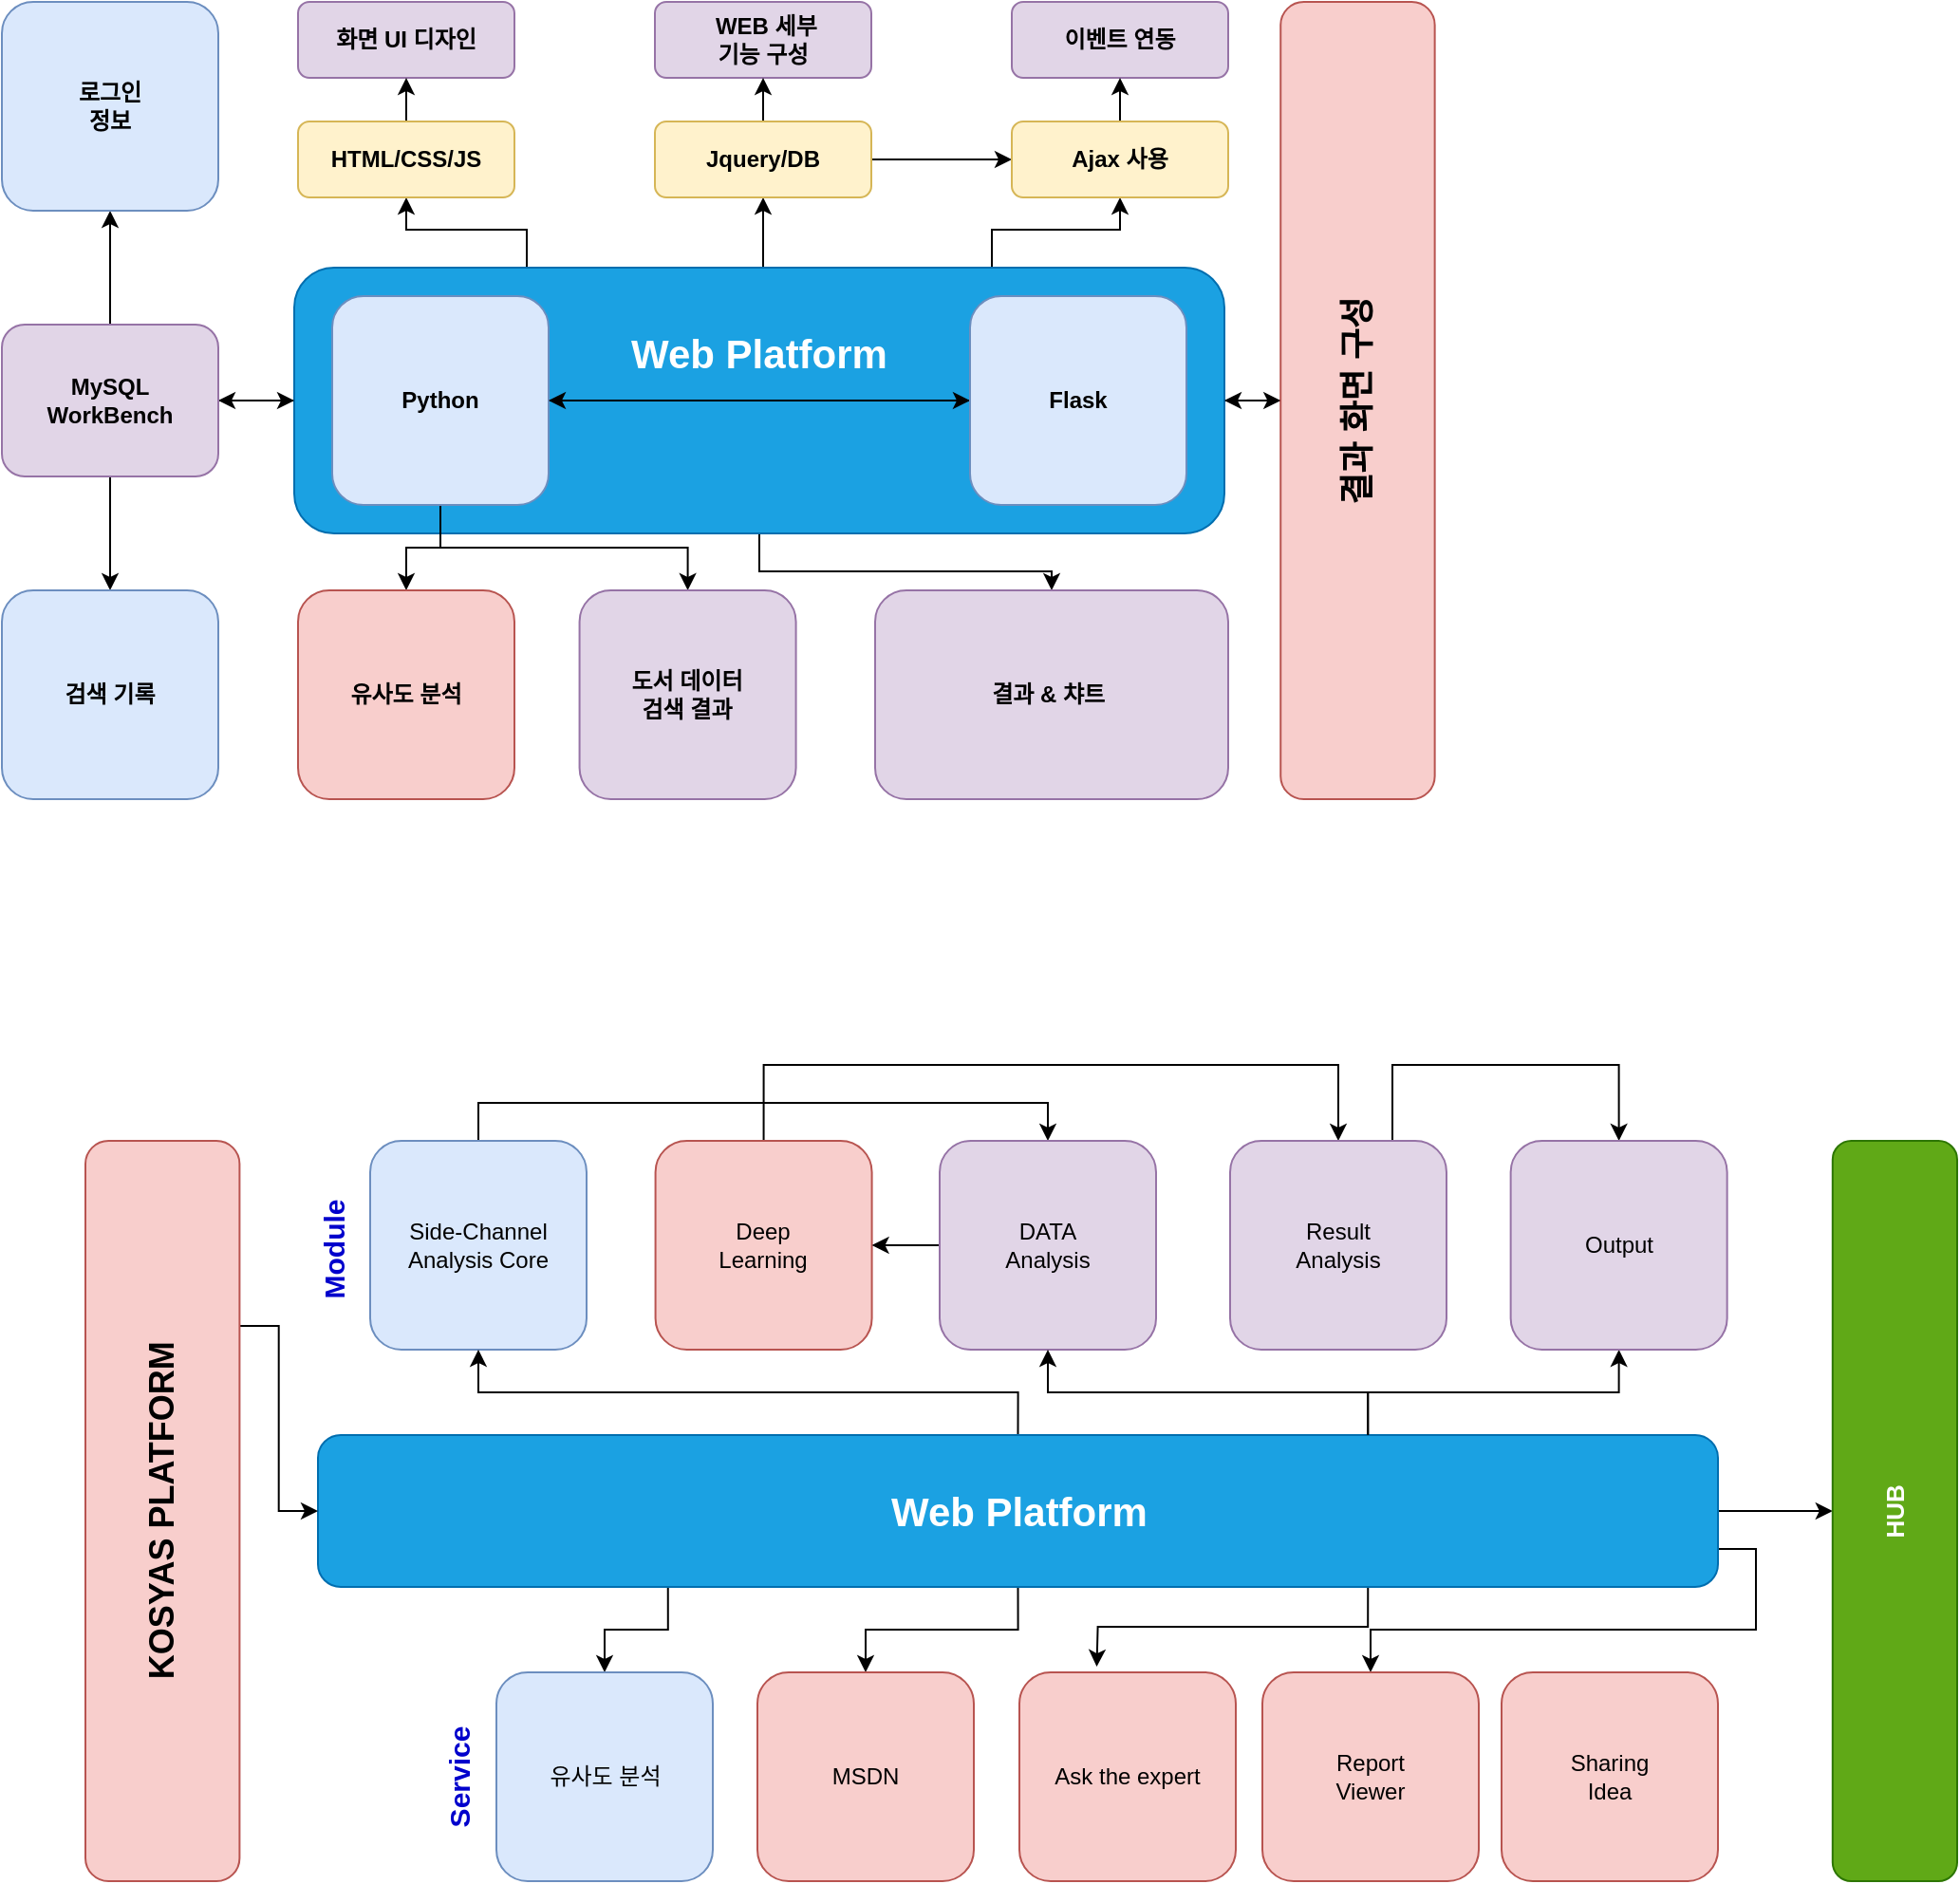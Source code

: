 <mxfile version="15.5.9" type="github">
  <diagram id="Hgf9vLsCcEp-ddHXqjoK" name="Page-1">
    <mxGraphModel dx="1422" dy="-375" grid="1" gridSize="10" guides="1" tooltips="1" connect="1" arrows="1" fold="1" page="1" pageScale="1" pageWidth="827" pageHeight="1169" math="0" shadow="0">
      <root>
        <mxCell id="0" />
        <mxCell id="1" parent="0" />
        <mxCell id="H_KB8hM7glTA4Rqze_tC-1" style="edgeStyle=orthogonalEdgeStyle;rounded=0;orthogonalLoop=1;jettySize=auto;html=1;exitX=0.5;exitY=0;exitDx=0;exitDy=0;entryX=0.5;entryY=0;entryDx=0;entryDy=0;fontSize=15;fontColor=#0000CC;" edge="1" parent="1" source="H_KB8hM7glTA4Rqze_tC-2" target="H_KB8hM7glTA4Rqze_tC-6">
          <mxGeometry relative="1" as="geometry" />
        </mxCell>
        <mxCell id="H_KB8hM7glTA4Rqze_tC-2" value="Side-Channel&lt;br&gt;Analysis Core" style="rounded=1;whiteSpace=wrap;html=1;fillColor=#dae8fc;strokeColor=#6c8ebf;" vertex="1" parent="1">
          <mxGeometry x="230" y="1840" width="114" height="110" as="geometry" />
        </mxCell>
        <mxCell id="H_KB8hM7glTA4Rqze_tC-3" style="edgeStyle=orthogonalEdgeStyle;rounded=0;orthogonalLoop=1;jettySize=auto;html=1;exitX=0.5;exitY=0;exitDx=0;exitDy=0;entryX=0.5;entryY=0;entryDx=0;entryDy=0;fontSize=15;fontColor=#0000CC;" edge="1" parent="1" source="H_KB8hM7glTA4Rqze_tC-4" target="H_KB8hM7glTA4Rqze_tC-24">
          <mxGeometry relative="1" as="geometry">
            <Array as="points">
              <mxPoint x="437" y="1800" />
              <mxPoint x="740" y="1800" />
            </Array>
          </mxGeometry>
        </mxCell>
        <mxCell id="H_KB8hM7glTA4Rqze_tC-4" value="Deep&lt;br&gt;Learning" style="rounded=1;whiteSpace=wrap;html=1;fillColor=#f8cecc;strokeColor=#b85450;strokeWidth=1;" vertex="1" parent="1">
          <mxGeometry x="380.29" y="1840" width="114" height="110" as="geometry" />
        </mxCell>
        <mxCell id="H_KB8hM7glTA4Rqze_tC-5" style="edgeStyle=orthogonalEdgeStyle;rounded=0;orthogonalLoop=1;jettySize=auto;html=1;exitX=0;exitY=0.5;exitDx=0;exitDy=0;entryX=1;entryY=0.5;entryDx=0;entryDy=0;fontSize=15;fontColor=#0000CC;" edge="1" parent="1" source="H_KB8hM7glTA4Rqze_tC-6" target="H_KB8hM7glTA4Rqze_tC-4">
          <mxGeometry relative="1" as="geometry" />
        </mxCell>
        <mxCell id="H_KB8hM7glTA4Rqze_tC-6" value="DATA&lt;br&gt;Analysis" style="rounded=1;whiteSpace=wrap;html=1;fillColor=#e1d5e7;strokeColor=#9673a6;strokeWidth=1;" vertex="1" parent="1">
          <mxGeometry x="530" y="1840" width="114" height="110" as="geometry" />
        </mxCell>
        <mxCell id="H_KB8hM7glTA4Rqze_tC-7" style="edgeStyle=orthogonalEdgeStyle;rounded=0;orthogonalLoop=1;jettySize=auto;html=1;exitX=0.5;exitY=0;exitDx=0;exitDy=0;entryX=0.5;entryY=1;entryDx=0;entryDy=0;fontSize=15;fontColor=#0000CC;" edge="1" parent="1" source="H_KB8hM7glTA4Rqze_tC-14" target="H_KB8hM7glTA4Rqze_tC-2">
          <mxGeometry relative="1" as="geometry" />
        </mxCell>
        <mxCell id="H_KB8hM7glTA4Rqze_tC-8" style="edgeStyle=orthogonalEdgeStyle;rounded=0;orthogonalLoop=1;jettySize=auto;html=1;exitX=0.25;exitY=1;exitDx=0;exitDy=0;entryX=0.5;entryY=0;entryDx=0;entryDy=0;fontSize=18;fontColor=#0000CC;" edge="1" parent="1" source="H_KB8hM7glTA4Rqze_tC-14" target="H_KB8hM7glTA4Rqze_tC-17">
          <mxGeometry relative="1" as="geometry" />
        </mxCell>
        <mxCell id="H_KB8hM7glTA4Rqze_tC-9" style="edgeStyle=orthogonalEdgeStyle;rounded=0;orthogonalLoop=1;jettySize=auto;html=1;exitX=0.75;exitY=1;exitDx=0;exitDy=0;fontSize=18;fontColor=#0000CC;" edge="1" parent="1" source="H_KB8hM7glTA4Rqze_tC-14">
          <mxGeometry relative="1" as="geometry">
            <mxPoint x="612.75" y="2117" as="targetPoint" />
          </mxGeometry>
        </mxCell>
        <mxCell id="H_KB8hM7glTA4Rqze_tC-10" style="edgeStyle=orthogonalEdgeStyle;rounded=0;orthogonalLoop=1;jettySize=auto;html=1;exitX=1;exitY=0.75;exitDx=0;exitDy=0;fontSize=18;fontColor=#0000CC;" edge="1" parent="1" source="H_KB8hM7glTA4Rqze_tC-14" target="H_KB8hM7glTA4Rqze_tC-19">
          <mxGeometry relative="1" as="geometry" />
        </mxCell>
        <mxCell id="H_KB8hM7glTA4Rqze_tC-11" value="" style="edgeStyle=orthogonalEdgeStyle;rounded=0;orthogonalLoop=1;jettySize=auto;html=1;fontSize=18;fontColor=#0000CC;" edge="1" parent="1" source="H_KB8hM7glTA4Rqze_tC-14" target="H_KB8hM7glTA4Rqze_tC-20">
          <mxGeometry relative="1" as="geometry" />
        </mxCell>
        <mxCell id="H_KB8hM7glTA4Rqze_tC-12" style="edgeStyle=orthogonalEdgeStyle;rounded=0;orthogonalLoop=1;jettySize=auto;html=1;exitX=0.75;exitY=0;exitDx=0;exitDy=0;entryX=0.5;entryY=1;entryDx=0;entryDy=0;fontSize=18;fontColor=#0000CC;" edge="1" parent="1" source="H_KB8hM7glTA4Rqze_tC-14" target="H_KB8hM7glTA4Rqze_tC-27">
          <mxGeometry relative="1" as="geometry" />
        </mxCell>
        <mxCell id="H_KB8hM7glTA4Rqze_tC-13" style="edgeStyle=orthogonalEdgeStyle;rounded=0;orthogonalLoop=1;jettySize=auto;html=1;exitX=0.5;exitY=1;exitDx=0;exitDy=0;entryX=0.5;entryY=0;entryDx=0;entryDy=0;" edge="1" parent="1" source="H_KB8hM7glTA4Rqze_tC-14" target="H_KB8hM7glTA4Rqze_tC-28">
          <mxGeometry relative="1" as="geometry" />
        </mxCell>
        <mxCell id="H_KB8hM7glTA4Rqze_tC-14" value="Web Platform" style="rounded=1;whiteSpace=wrap;html=1;strokeWidth=1;fontStyle=1;fontSize=21;fillColor=#1ba1e2;strokeColor=#006EAF;fontColor=#ffffff;" vertex="1" parent="1">
          <mxGeometry x="202.5" y="1995" width="737.5" height="80" as="geometry" />
        </mxCell>
        <mxCell id="H_KB8hM7glTA4Rqze_tC-15" style="edgeStyle=orthogonalEdgeStyle;rounded=0;orthogonalLoop=1;jettySize=auto;html=1;exitX=1;exitY=0.25;exitDx=0;exitDy=0;entryX=0;entryY=0.5;entryDx=0;entryDy=0;fontSize=15;fontColor=#0000CC;" edge="1" parent="1" source="H_KB8hM7glTA4Rqze_tC-16" target="H_KB8hM7glTA4Rqze_tC-14">
          <mxGeometry relative="1" as="geometry" />
        </mxCell>
        <mxCell id="H_KB8hM7glTA4Rqze_tC-16" value="KOSYAS PLATFORM" style="rounded=1;whiteSpace=wrap;html=1;fillColor=#f8cecc;strokeColor=#b85450;strokeWidth=1;horizontal=0;fontStyle=1;fontSize=18;" vertex="1" parent="1">
          <mxGeometry x="80" y="1840" width="81.2" height="390" as="geometry" />
        </mxCell>
        <mxCell id="H_KB8hM7glTA4Rqze_tC-17" value="유사도 분석" style="rounded=1;whiteSpace=wrap;html=1;fillColor=#dae8fc;strokeColor=#6c8ebf;" vertex="1" parent="1">
          <mxGeometry x="296.5" y="2120" width="114" height="110" as="geometry" />
        </mxCell>
        <mxCell id="H_KB8hM7glTA4Rqze_tC-18" value="Ask the expert" style="rounded=1;whiteSpace=wrap;html=1;fillColor=#f8cecc;strokeColor=#b85450;strokeWidth=1;" vertex="1" parent="1">
          <mxGeometry x="572" y="2120" width="114" height="110" as="geometry" />
        </mxCell>
        <mxCell id="H_KB8hM7glTA4Rqze_tC-19" value="Report&lt;br&gt;Viewer" style="rounded=1;whiteSpace=wrap;html=1;fillColor=#f8cecc;strokeColor=#b85450;strokeWidth=1;" vertex="1" parent="1">
          <mxGeometry x="700" y="2120" width="114" height="110" as="geometry" />
        </mxCell>
        <mxCell id="H_KB8hM7glTA4Rqze_tC-20" value="HUB" style="rounded=1;whiteSpace=wrap;html=1;fillColor=#60a917;strokeColor=#2D7600;strokeWidth=1;horizontal=0;fontStyle=1;fontSize=13;fontColor=#ffffff;" vertex="1" parent="1">
          <mxGeometry x="1000.4" y="1840" width="65.6" height="390" as="geometry" />
        </mxCell>
        <mxCell id="H_KB8hM7glTA4Rqze_tC-21" value="Module" style="text;html=1;strokeColor=none;fillColor=none;align=center;verticalAlign=middle;whiteSpace=wrap;rounded=0;fontSize=15;fontStyle=1;horizontal=0;fontColor=#0000CC;" vertex="1" parent="1">
          <mxGeometry x="190" y="1890" width="40" height="15" as="geometry" />
        </mxCell>
        <mxCell id="H_KB8hM7glTA4Rqze_tC-22" value="Service" style="text;html=1;strokeColor=none;fillColor=none;align=center;verticalAlign=middle;whiteSpace=wrap;rounded=0;fontSize=15;fontStyle=1;horizontal=0;fontColor=#0000CC;" vertex="1" parent="1">
          <mxGeometry x="256.5" y="2167.5" width="40" height="15" as="geometry" />
        </mxCell>
        <mxCell id="H_KB8hM7glTA4Rqze_tC-23" style="edgeStyle=orthogonalEdgeStyle;rounded=0;orthogonalLoop=1;jettySize=auto;html=1;exitX=0.75;exitY=0;exitDx=0;exitDy=0;entryX=0.5;entryY=0;entryDx=0;entryDy=0;" edge="1" parent="1" source="H_KB8hM7glTA4Rqze_tC-24" target="H_KB8hM7glTA4Rqze_tC-27">
          <mxGeometry relative="1" as="geometry">
            <Array as="points">
              <mxPoint x="769" y="1800" />
              <mxPoint x="888" y="1800" />
            </Array>
          </mxGeometry>
        </mxCell>
        <mxCell id="H_KB8hM7glTA4Rqze_tC-24" value="Result&lt;br&gt;Analysis" style="rounded=1;whiteSpace=wrap;html=1;fillColor=#e1d5e7;strokeColor=#9673a6;strokeWidth=1;" vertex="1" parent="1">
          <mxGeometry x="683" y="1840" width="114" height="110" as="geometry" />
        </mxCell>
        <mxCell id="H_KB8hM7glTA4Rqze_tC-25" style="edgeStyle=orthogonalEdgeStyle;rounded=0;orthogonalLoop=1;jettySize=auto;html=1;exitX=0.75;exitY=0;exitDx=0;exitDy=0;entryX=0.5;entryY=1;entryDx=0;entryDy=0;fontSize=15;fontColor=#0000CC;" edge="1" parent="1" source="H_KB8hM7glTA4Rqze_tC-14" target="H_KB8hM7glTA4Rqze_tC-6">
          <mxGeometry relative="1" as="geometry">
            <mxPoint x="511.25" y="2010" as="sourcePoint" />
            <mxPoint x="297" y="1960" as="targetPoint" />
          </mxGeometry>
        </mxCell>
        <mxCell id="H_KB8hM7glTA4Rqze_tC-26" value="Sharing&lt;br&gt;Idea" style="rounded=1;whiteSpace=wrap;html=1;fillColor=#f8cecc;strokeColor=#b85450;strokeWidth=1;" vertex="1" parent="1">
          <mxGeometry x="826" y="2120" width="114" height="110" as="geometry" />
        </mxCell>
        <mxCell id="H_KB8hM7glTA4Rqze_tC-27" value="Output" style="rounded=1;whiteSpace=wrap;html=1;fillColor=#e1d5e7;strokeColor=#9673a6;strokeWidth=1;" vertex="1" parent="1">
          <mxGeometry x="830.82" y="1840" width="114" height="110" as="geometry" />
        </mxCell>
        <mxCell id="H_KB8hM7glTA4Rqze_tC-28" value="MSDN" style="rounded=1;whiteSpace=wrap;html=1;fillColor=#f8cecc;strokeColor=#b85450;strokeWidth=1;" vertex="1" parent="1">
          <mxGeometry x="434" y="2120" width="114" height="110" as="geometry" />
        </mxCell>
        <mxCell id="H_KB8hM7glTA4Rqze_tC-43" style="edgeStyle=orthogonalEdgeStyle;rounded=0;orthogonalLoop=1;jettySize=auto;html=1;exitX=0.5;exitY=1;exitDx=0;exitDy=0;entryX=0.5;entryY=0;entryDx=0;entryDy=0;" edge="1" parent="1" source="H_KB8hM7glTA4Rqze_tC-31" target="H_KB8hM7glTA4Rqze_tC-42">
          <mxGeometry relative="1" as="geometry" />
        </mxCell>
        <mxCell id="H_KB8hM7glTA4Rqze_tC-51" style="edgeStyle=orthogonalEdgeStyle;rounded=0;orthogonalLoop=1;jettySize=auto;html=1;exitX=0.25;exitY=0;exitDx=0;exitDy=0;entryX=0.5;entryY=1;entryDx=0;entryDy=0;" edge="1" parent="1" source="H_KB8hM7glTA4Rqze_tC-31" target="H_KB8hM7glTA4Rqze_tC-47">
          <mxGeometry relative="1" as="geometry" />
        </mxCell>
        <mxCell id="H_KB8hM7glTA4Rqze_tC-52" style="edgeStyle=orthogonalEdgeStyle;rounded=0;orthogonalLoop=1;jettySize=auto;html=1;exitX=0.5;exitY=0;exitDx=0;exitDy=0;entryX=0.5;entryY=1;entryDx=0;entryDy=0;" edge="1" parent="1" source="H_KB8hM7glTA4Rqze_tC-31" target="H_KB8hM7glTA4Rqze_tC-48">
          <mxGeometry relative="1" as="geometry" />
        </mxCell>
        <mxCell id="H_KB8hM7glTA4Rqze_tC-53" style="edgeStyle=orthogonalEdgeStyle;rounded=0;orthogonalLoop=1;jettySize=auto;html=1;exitX=0.75;exitY=0;exitDx=0;exitDy=0;entryX=0.5;entryY=1;entryDx=0;entryDy=0;" edge="1" parent="1" source="H_KB8hM7glTA4Rqze_tC-31" target="H_KB8hM7glTA4Rqze_tC-49">
          <mxGeometry relative="1" as="geometry" />
        </mxCell>
        <mxCell id="H_KB8hM7glTA4Rqze_tC-58" style="edgeStyle=orthogonalEdgeStyle;rounded=0;orthogonalLoop=1;jettySize=auto;html=1;exitX=1;exitY=0.5;exitDx=0;exitDy=0;entryX=0;entryY=0.5;entryDx=0;entryDy=0;" edge="1" parent="1" source="H_KB8hM7glTA4Rqze_tC-31" target="H_KB8hM7glTA4Rqze_tC-36">
          <mxGeometry relative="1" as="geometry" />
        </mxCell>
        <mxCell id="H_KB8hM7glTA4Rqze_tC-62" style="edgeStyle=orthogonalEdgeStyle;rounded=0;orthogonalLoop=1;jettySize=auto;html=1;exitX=0;exitY=0.5;exitDx=0;exitDy=0;entryX=1;entryY=0.5;entryDx=0;entryDy=0;" edge="1" parent="1" source="H_KB8hM7glTA4Rqze_tC-31" target="H_KB8hM7glTA4Rqze_tC-60">
          <mxGeometry relative="1" as="geometry" />
        </mxCell>
        <mxCell id="H_KB8hM7glTA4Rqze_tC-31" value="Web Platform&lt;br&gt;&amp;nbsp;&amp;nbsp;&lt;br&gt;&amp;nbsp;&amp;nbsp;" style="rounded=1;whiteSpace=wrap;html=1;strokeWidth=1;fontStyle=1;fontSize=21;fillColor=#1ba1e2;strokeColor=#006EAF;fontColor=#ffffff;" vertex="1" parent="1">
          <mxGeometry x="190" y="1380" width="490" height="140" as="geometry" />
        </mxCell>
        <mxCell id="H_KB8hM7glTA4Rqze_tC-38" style="edgeStyle=orthogonalEdgeStyle;rounded=0;orthogonalLoop=1;jettySize=auto;html=1;exitX=0.5;exitY=1;exitDx=0;exitDy=0;entryX=0.5;entryY=0;entryDx=0;entryDy=0;" edge="1" parent="1" source="H_KB8hM7glTA4Rqze_tC-29" target="H_KB8hM7glTA4Rqze_tC-33">
          <mxGeometry relative="1" as="geometry" />
        </mxCell>
        <mxCell id="H_KB8hM7glTA4Rqze_tC-39" style="edgeStyle=orthogonalEdgeStyle;rounded=0;orthogonalLoop=1;jettySize=auto;html=1;exitX=0.5;exitY=1;exitDx=0;exitDy=0;" edge="1" parent="1" source="H_KB8hM7glTA4Rqze_tC-29" target="H_KB8hM7glTA4Rqze_tC-35">
          <mxGeometry relative="1" as="geometry" />
        </mxCell>
        <mxCell id="H_KB8hM7glTA4Rqze_tC-40" style="edgeStyle=orthogonalEdgeStyle;rounded=0;orthogonalLoop=1;jettySize=auto;html=1;exitX=1;exitY=0.5;exitDx=0;exitDy=0;entryX=0;entryY=0.5;entryDx=0;entryDy=0;" edge="1" parent="1" source="H_KB8hM7glTA4Rqze_tC-29" target="H_KB8hM7glTA4Rqze_tC-30">
          <mxGeometry relative="1" as="geometry" />
        </mxCell>
        <mxCell id="H_KB8hM7glTA4Rqze_tC-29" value="Python" style="rounded=1;whiteSpace=wrap;html=1;fillColor=#dae8fc;strokeColor=#6c8ebf;fontStyle=1" vertex="1" parent="1">
          <mxGeometry x="210" y="1395" width="114" height="110" as="geometry" />
        </mxCell>
        <mxCell id="H_KB8hM7glTA4Rqze_tC-41" style="edgeStyle=orthogonalEdgeStyle;rounded=0;orthogonalLoop=1;jettySize=auto;html=1;exitX=0;exitY=0.5;exitDx=0;exitDy=0;entryX=1;entryY=0.5;entryDx=0;entryDy=0;" edge="1" parent="1" source="H_KB8hM7glTA4Rqze_tC-30" target="H_KB8hM7glTA4Rqze_tC-29">
          <mxGeometry relative="1" as="geometry" />
        </mxCell>
        <mxCell id="H_KB8hM7glTA4Rqze_tC-30" value="Flask" style="rounded=1;whiteSpace=wrap;html=1;fillColor=#dae8fc;strokeColor=#6c8ebf;fontStyle=1" vertex="1" parent="1">
          <mxGeometry x="546" y="1395" width="114" height="110" as="geometry" />
        </mxCell>
        <mxCell id="H_KB8hM7glTA4Rqze_tC-33" value="유사도 분석" style="rounded=1;whiteSpace=wrap;html=1;fillColor=#f8cecc;strokeColor=#b85450;strokeWidth=1;fontStyle=1" vertex="1" parent="1">
          <mxGeometry x="192.0" y="1550" width="114" height="110" as="geometry" />
        </mxCell>
        <mxCell id="H_KB8hM7glTA4Rqze_tC-35" value="도서 데이터 &lt;br&gt;검색 결과" style="rounded=1;whiteSpace=wrap;html=1;fillColor=#e1d5e7;strokeColor=#9673a6;strokeWidth=1;fontStyle=1" vertex="1" parent="1">
          <mxGeometry x="340.29" y="1550" width="114" height="110" as="geometry" />
        </mxCell>
        <mxCell id="H_KB8hM7glTA4Rqze_tC-59" style="edgeStyle=orthogonalEdgeStyle;rounded=0;orthogonalLoop=1;jettySize=auto;html=1;exitX=0;exitY=0.5;exitDx=0;exitDy=0;entryX=1;entryY=0.5;entryDx=0;entryDy=0;" edge="1" parent="1" source="H_KB8hM7glTA4Rqze_tC-36" target="H_KB8hM7glTA4Rqze_tC-31">
          <mxGeometry relative="1" as="geometry" />
        </mxCell>
        <mxCell id="H_KB8hM7glTA4Rqze_tC-36" value="결과 화면 구성" style="rounded=1;whiteSpace=wrap;html=1;fillColor=#f8cecc;strokeColor=#b85450;strokeWidth=1;horizontal=0;fontStyle=1;fontSize=18;" vertex="1" parent="1">
          <mxGeometry x="709.62" y="1240" width="81.2" height="420" as="geometry" />
        </mxCell>
        <mxCell id="H_KB8hM7glTA4Rqze_tC-42" value="&lt;b&gt;결과 &amp;amp; 챠트&lt;/b&gt;&amp;nbsp;" style="rounded=1;whiteSpace=wrap;html=1;fillColor=#e1d5e7;strokeColor=#9673a6;strokeWidth=1;" vertex="1" parent="1">
          <mxGeometry x="496" y="1550" width="186" height="110" as="geometry" />
        </mxCell>
        <mxCell id="H_KB8hM7glTA4Rqze_tC-44" value="화면 UI 디자인" style="rounded=1;whiteSpace=wrap;html=1;fillColor=#e1d5e7;strokeColor=#9673a6;strokeWidth=1;fontStyle=1" vertex="1" parent="1">
          <mxGeometry x="192" y="1240" width="114" height="40" as="geometry" />
        </mxCell>
        <mxCell id="H_KB8hM7glTA4Rqze_tC-45" value="&amp;nbsp;WEB 세부 &lt;br&gt;기능 구성" style="rounded=1;whiteSpace=wrap;html=1;fillColor=#e1d5e7;strokeColor=#9673a6;strokeWidth=1;fontStyle=1" vertex="1" parent="1">
          <mxGeometry x="380" y="1240" width="114" height="40" as="geometry" />
        </mxCell>
        <mxCell id="H_KB8hM7glTA4Rqze_tC-46" value="이벤트 연동" style="rounded=1;whiteSpace=wrap;html=1;fillColor=#e1d5e7;strokeColor=#9673a6;strokeWidth=1;fontStyle=1" vertex="1" parent="1">
          <mxGeometry x="568" y="1240" width="114" height="40" as="geometry" />
        </mxCell>
        <mxCell id="H_KB8hM7glTA4Rqze_tC-54" style="edgeStyle=orthogonalEdgeStyle;rounded=0;orthogonalLoop=1;jettySize=auto;html=1;exitX=0.5;exitY=0;exitDx=0;exitDy=0;entryX=0.5;entryY=1;entryDx=0;entryDy=0;" edge="1" parent="1" source="H_KB8hM7glTA4Rqze_tC-47" target="H_KB8hM7glTA4Rqze_tC-44">
          <mxGeometry relative="1" as="geometry" />
        </mxCell>
        <mxCell id="H_KB8hM7glTA4Rqze_tC-47" value="HTML/CSS/JS" style="rounded=1;whiteSpace=wrap;html=1;fillColor=#fff2cc;strokeColor=#d6b656;strokeWidth=1;fontStyle=1" vertex="1" parent="1">
          <mxGeometry x="192" y="1303" width="114" height="40" as="geometry" />
        </mxCell>
        <mxCell id="H_KB8hM7glTA4Rqze_tC-55" style="edgeStyle=orthogonalEdgeStyle;rounded=0;orthogonalLoop=1;jettySize=auto;html=1;exitX=0.5;exitY=0;exitDx=0;exitDy=0;entryX=0.5;entryY=1;entryDx=0;entryDy=0;" edge="1" parent="1" source="H_KB8hM7glTA4Rqze_tC-48" target="H_KB8hM7glTA4Rqze_tC-45">
          <mxGeometry relative="1" as="geometry" />
        </mxCell>
        <mxCell id="H_KB8hM7glTA4Rqze_tC-57" style="edgeStyle=orthogonalEdgeStyle;rounded=0;orthogonalLoop=1;jettySize=auto;html=1;exitX=1;exitY=0.5;exitDx=0;exitDy=0;entryX=0;entryY=0.5;entryDx=0;entryDy=0;" edge="1" parent="1" source="H_KB8hM7glTA4Rqze_tC-48" target="H_KB8hM7glTA4Rqze_tC-49">
          <mxGeometry relative="1" as="geometry" />
        </mxCell>
        <mxCell id="H_KB8hM7glTA4Rqze_tC-48" value="Jquery/DB" style="rounded=1;whiteSpace=wrap;html=1;fillColor=#fff2cc;strokeColor=#d6b656;strokeWidth=1;fontStyle=1" vertex="1" parent="1">
          <mxGeometry x="380" y="1303" width="114" height="40" as="geometry" />
        </mxCell>
        <mxCell id="H_KB8hM7glTA4Rqze_tC-56" style="edgeStyle=orthogonalEdgeStyle;rounded=0;orthogonalLoop=1;jettySize=auto;html=1;exitX=0.5;exitY=0;exitDx=0;exitDy=0;entryX=0.5;entryY=1;entryDx=0;entryDy=0;" edge="1" parent="1" source="H_KB8hM7glTA4Rqze_tC-49" target="H_KB8hM7glTA4Rqze_tC-46">
          <mxGeometry relative="1" as="geometry" />
        </mxCell>
        <mxCell id="H_KB8hM7glTA4Rqze_tC-49" value="Ajax 사용" style="rounded=1;whiteSpace=wrap;html=1;fillColor=#fff2cc;strokeColor=#d6b656;strokeWidth=1;fontStyle=1" vertex="1" parent="1">
          <mxGeometry x="568" y="1303" width="114" height="40" as="geometry" />
        </mxCell>
        <mxCell id="H_KB8hM7glTA4Rqze_tC-61" style="edgeStyle=orthogonalEdgeStyle;rounded=0;orthogonalLoop=1;jettySize=auto;html=1;exitX=1;exitY=0.5;exitDx=0;exitDy=0;entryX=0;entryY=0.5;entryDx=0;entryDy=0;" edge="1" parent="1" source="H_KB8hM7glTA4Rqze_tC-60" target="H_KB8hM7glTA4Rqze_tC-31">
          <mxGeometry relative="1" as="geometry" />
        </mxCell>
        <mxCell id="H_KB8hM7glTA4Rqze_tC-65" style="edgeStyle=orthogonalEdgeStyle;rounded=0;orthogonalLoop=1;jettySize=auto;html=1;exitX=0.5;exitY=1;exitDx=0;exitDy=0;entryX=0.5;entryY=0;entryDx=0;entryDy=0;" edge="1" parent="1" source="H_KB8hM7glTA4Rqze_tC-60" target="H_KB8hM7glTA4Rqze_tC-64">
          <mxGeometry relative="1" as="geometry" />
        </mxCell>
        <mxCell id="H_KB8hM7glTA4Rqze_tC-66" style="edgeStyle=orthogonalEdgeStyle;rounded=0;orthogonalLoop=1;jettySize=auto;html=1;exitX=0.5;exitY=0;exitDx=0;exitDy=0;entryX=0.5;entryY=1;entryDx=0;entryDy=0;" edge="1" parent="1" source="H_KB8hM7glTA4Rqze_tC-60" target="H_KB8hM7glTA4Rqze_tC-63">
          <mxGeometry relative="1" as="geometry" />
        </mxCell>
        <mxCell id="H_KB8hM7glTA4Rqze_tC-60" value="MySQL&lt;br&gt;WorkBench" style="rounded=1;whiteSpace=wrap;html=1;fillColor=#e1d5e7;strokeColor=#9673a6;strokeWidth=1;fontStyle=1" vertex="1" parent="1">
          <mxGeometry x="36" y="1410" width="114" height="80" as="geometry" />
        </mxCell>
        <mxCell id="H_KB8hM7glTA4Rqze_tC-63" value="로그인&lt;br&gt;정보" style="rounded=1;whiteSpace=wrap;html=1;fillColor=#dae8fc;strokeColor=#6c8ebf;fontStyle=1" vertex="1" parent="1">
          <mxGeometry x="36" y="1240" width="114" height="110" as="geometry" />
        </mxCell>
        <mxCell id="H_KB8hM7glTA4Rqze_tC-64" value="검색 기록" style="rounded=1;whiteSpace=wrap;html=1;fillColor=#dae8fc;strokeColor=#6c8ebf;fontStyle=1" vertex="1" parent="1">
          <mxGeometry x="36" y="1550" width="114" height="110" as="geometry" />
        </mxCell>
      </root>
    </mxGraphModel>
  </diagram>
</mxfile>
